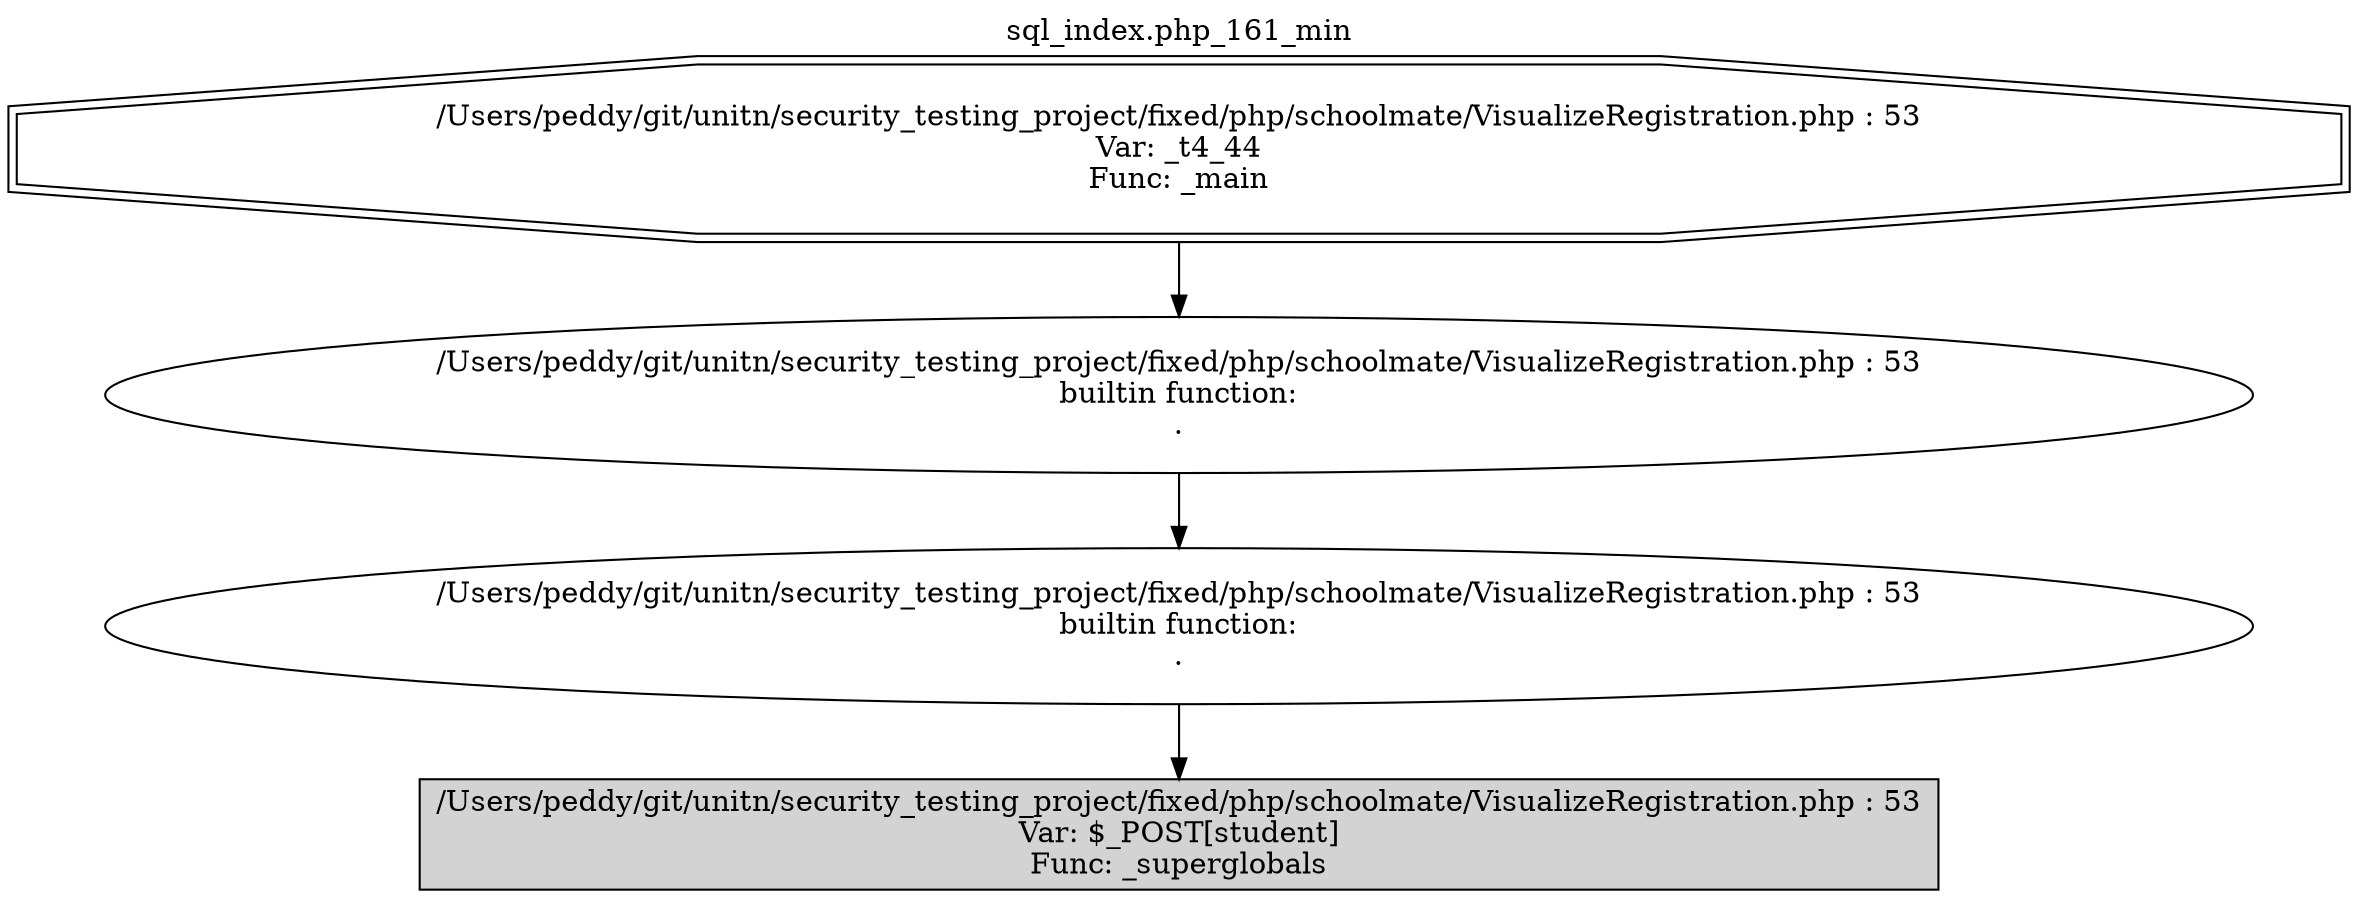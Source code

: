 digraph cfg {
  label="sql_index.php_161_min";
  labelloc=t;
  n1 [shape=doubleoctagon, label="/Users/peddy/git/unitn/security_testing_project/fixed/php/schoolmate/VisualizeRegistration.php : 53\nVar: _t4_44\nFunc: _main\n"];
  n2 [shape=ellipse, label="/Users/peddy/git/unitn/security_testing_project/fixed/php/schoolmate/VisualizeRegistration.php : 53\nbuiltin function:\n.\n"];
  n3 [shape=ellipse, label="/Users/peddy/git/unitn/security_testing_project/fixed/php/schoolmate/VisualizeRegistration.php : 53\nbuiltin function:\n.\n"];
  n4 [shape=box, label="/Users/peddy/git/unitn/security_testing_project/fixed/php/schoolmate/VisualizeRegistration.php : 53\nVar: $_POST[student]\nFunc: _superglobals\n",style=filled];
  n1 -> n2;
  n2 -> n3;
  n3 -> n4;
}
